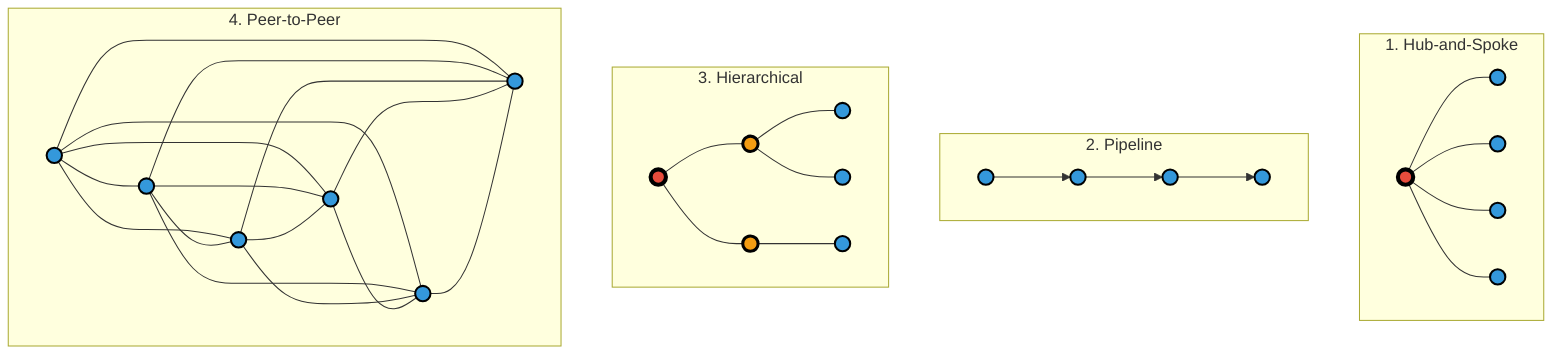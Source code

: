 graph TB
    subgraph S1 [" 1. Hub-and-Spoke "]
        C1(( ))
        A11(( ))
        A12(( ))
        A13(( ))
        A14(( ))

        C1 --- A11
        C1 --- A12
        C1 --- A13
        C1 --- A14

        style C1 fill:#e74c3c,stroke:#000,stroke-width:4px
        style A11 fill:#3498db,stroke:#000,stroke-width:2px
        style A12 fill:#3498db,stroke:#000,stroke-width:2px
        style A13 fill:#3498db,stroke:#000,stroke-width:2px
        style A14 fill:#3498db,stroke:#000,stroke-width:2px
    end

    subgraph S2 [" 2. Pipeline "]
        P1(( ))
        P2(( ))
        P3(( ))
        P4(( ))

        P1 --> P2
        P2 --> P3
        P3 --> P4

        style P1 fill:#3498db,stroke:#000,stroke-width:2px
        style P2 fill:#3498db,stroke:#000,stroke-width:2px
        style P3 fill:#3498db,stroke:#000,stroke-width:2px
        style P4 fill:#3498db,stroke:#000,stroke-width:2px
    end

    subgraph S3 [" 3. Hierarchical "]
        R(( ))
        C21(( ))
        C22(( ))
        L1(( ))
        L2(( ))
        L3(( ))

        R --- C21
        R --- C22
        C21 --- L1
        C21 --- L2
        C22 --- L3

        style R fill:#e74c3c,stroke:#000,stroke-width:4px
        style C21 fill:#f39c12,stroke:#000,stroke-width:3px
        style C22 fill:#f39c12,stroke:#000,stroke-width:3px
        style L1 fill:#3498db,stroke:#000,stroke-width:2px
        style L2 fill:#3498db,stroke:#000,stroke-width:2px
        style L3 fill:#3498db,stroke:#000,stroke-width:2px
    end

    subgraph S4 [" 4. Peer-to-Peer "]
        M1(( ))
        M2(( ))
        M3(( ))
        M4(( ))
        M5(( ))
        M6(( ))

        M1 --- M2
        M1 --- M3
        M1 --- M4
        M1 --- M5
        M1 --- M6
        M2 --- M3
        M2 --- M4
        M2 --- M5
        M2 --- M6
        M3 --- M4
        M3 --- M5
        M3 --- M6
        M4 --- M5
        M4 --- M6
        M5 --- M6

        style M1 fill:#3498db,stroke:#000,stroke-width:2px
        style M2 fill:#3498db,stroke:#000,stroke-width:2px
        style M3 fill:#3498db,stroke:#000,stroke-width:2px
        style M4 fill:#3498db,stroke:#000,stroke-width:2px
        style M5 fill:#3498db,stroke:#000,stroke-width:2px
        style M6 fill:#3498db,stroke:#000,stroke-width:2px
    end